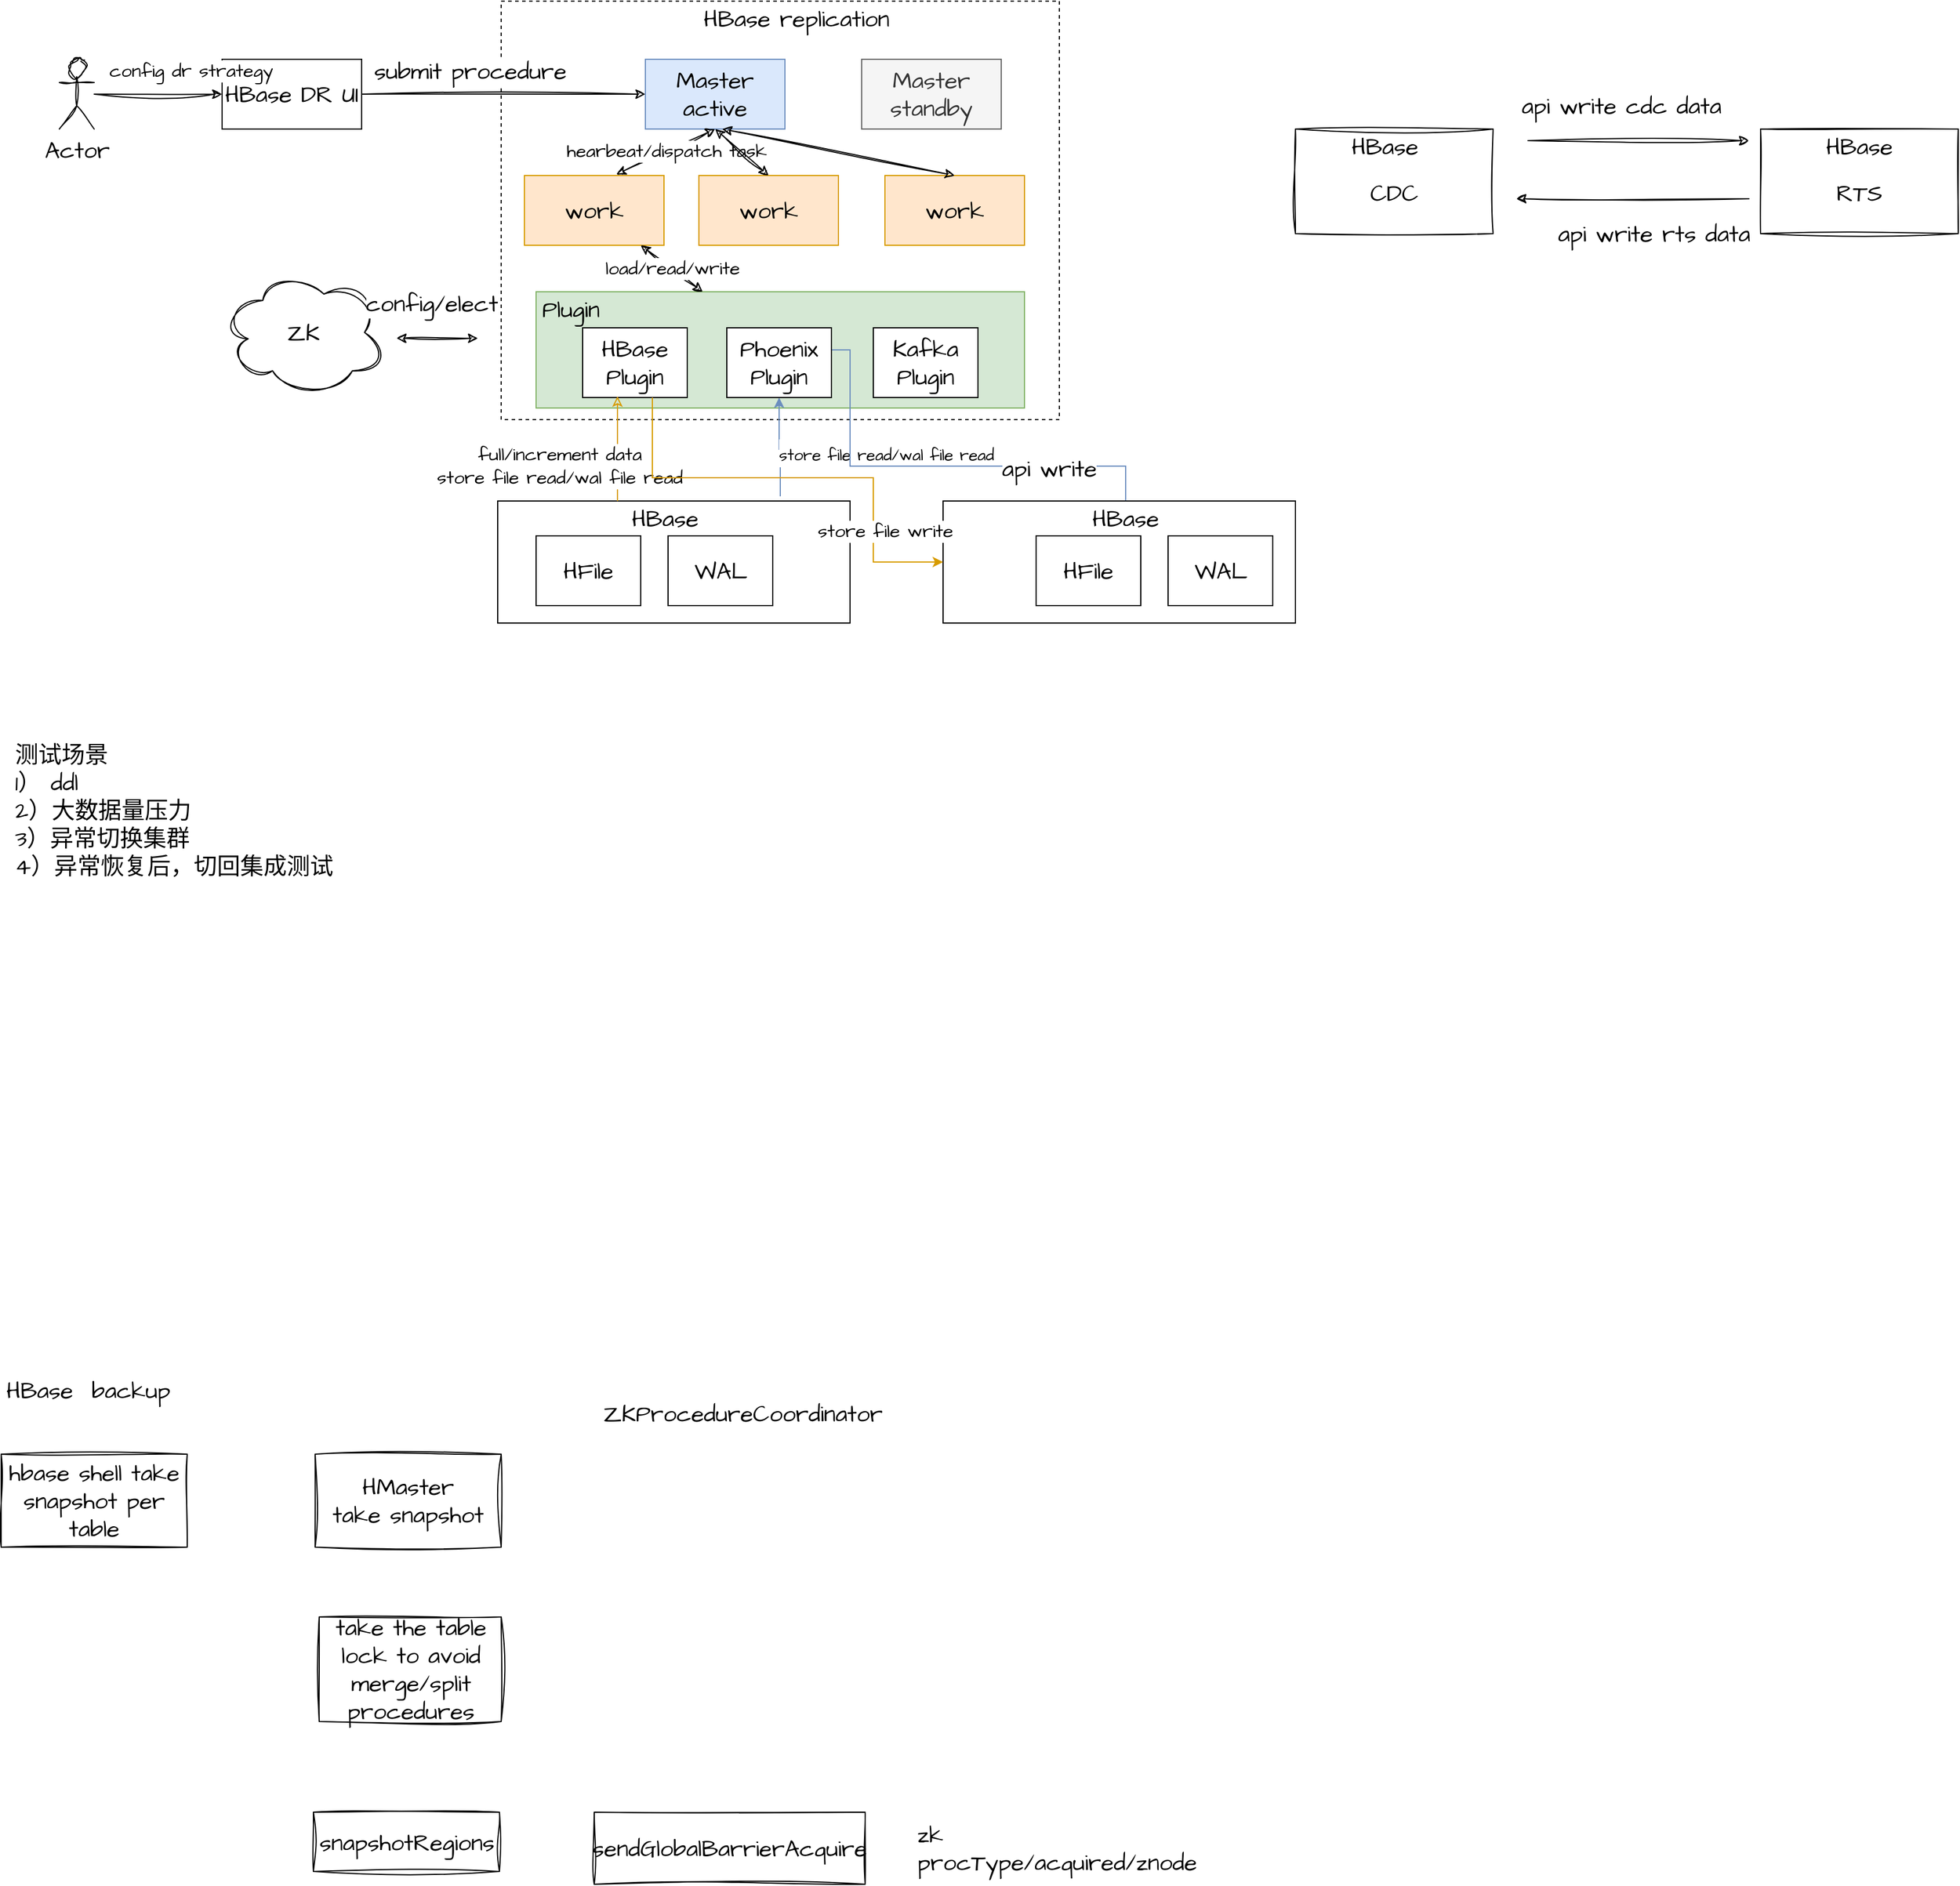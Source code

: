 <mxfile version="21.0.2" type="github">
  <diagram name="第 1 页" id="3pHl03Gl7KUIALnaz5sz">
    <mxGraphModel dx="1848" dy="697" grid="1" gridSize="10" guides="1" tooltips="1" connect="1" arrows="1" fold="1" page="1" pageScale="1" pageWidth="827" pageHeight="1169" math="0" shadow="0">
      <root>
        <mxCell id="0" />
        <mxCell id="1" parent="0" />
        <mxCell id="aoOViALbAzrnRGuM8VXM-10" value="" style="rounded=0;whiteSpace=wrap;html=1;hachureGap=4;fontFamily=Architects Daughter;fontSource=https%3A%2F%2Ffonts.googleapis.com%2Fcss%3Ffamily%3DArchitects%2BDaughter;fontSize=20;dashed=1;" vertex="1" parent="1">
          <mxGeometry x="290" y="70" width="480" height="360" as="geometry" />
        </mxCell>
        <mxCell id="aoOViALbAzrnRGuM8VXM-4" value="Master active" style="rounded=0;whiteSpace=wrap;html=1;hachureGap=4;fontFamily=Architects Daughter;fontSource=https%3A%2F%2Ffonts.googleapis.com%2Fcss%3Ffamily%3DArchitects%2BDaughter;fontSize=20;fillColor=#dae8fc;strokeColor=#6c8ebf;" vertex="1" parent="1">
          <mxGeometry x="414" y="120" width="120" height="60" as="geometry" />
        </mxCell>
        <mxCell id="aoOViALbAzrnRGuM8VXM-5" value="Master standby" style="rounded=0;whiteSpace=wrap;html=1;hachureGap=4;fontFamily=Architects Daughter;fontSource=https%3A%2F%2Ffonts.googleapis.com%2Fcss%3Ffamily%3DArchitects%2BDaughter;fontSize=20;fillColor=#f5f5f5;fontColor=#333333;strokeColor=#666666;" vertex="1" parent="1">
          <mxGeometry x="600" y="120" width="120" height="60" as="geometry" />
        </mxCell>
        <mxCell id="aoOViALbAzrnRGuM8VXM-6" value="work" style="rounded=0;whiteSpace=wrap;html=1;hachureGap=4;fontFamily=Architects Daughter;fontSource=https%3A%2F%2Ffonts.googleapis.com%2Fcss%3Ffamily%3DArchitects%2BDaughter;fontSize=20;fillColor=#ffe6cc;strokeColor=#d79b00;" vertex="1" parent="1">
          <mxGeometry x="310" y="220" width="120" height="60" as="geometry" />
        </mxCell>
        <mxCell id="aoOViALbAzrnRGuM8VXM-7" value="work" style="rounded=0;whiteSpace=wrap;html=1;hachureGap=4;fontFamily=Architects Daughter;fontSource=https%3A%2F%2Ffonts.googleapis.com%2Fcss%3Ffamily%3DArchitects%2BDaughter;fontSize=20;fillColor=#ffe6cc;strokeColor=#d79b00;" vertex="1" parent="1">
          <mxGeometry x="460" y="220" width="120" height="60" as="geometry" />
        </mxCell>
        <mxCell id="aoOViALbAzrnRGuM8VXM-8" value="work" style="rounded=0;whiteSpace=wrap;html=1;hachureGap=4;fontFamily=Architects Daughter;fontSource=https%3A%2F%2Ffonts.googleapis.com%2Fcss%3Ffamily%3DArchitects%2BDaughter;fontSize=20;fillColor=#ffe6cc;strokeColor=#d79b00;" vertex="1" parent="1">
          <mxGeometry x="620" y="220" width="120" height="60" as="geometry" />
        </mxCell>
        <mxCell id="aoOViALbAzrnRGuM8VXM-25" style="edgeStyle=orthogonalEdgeStyle;rounded=0;sketch=1;hachureGap=4;jiggle=2;curveFitting=1;orthogonalLoop=1;jettySize=auto;html=1;entryX=0;entryY=0.5;entryDx=0;entryDy=0;fontFamily=Architects Daughter;fontSource=https%3A%2F%2Ffonts.googleapis.com%2Fcss%3Ffamily%3DArchitects%2BDaughter;fontSize=16;" edge="1" parent="1" source="aoOViALbAzrnRGuM8VXM-9" target="aoOViALbAzrnRGuM8VXM-4">
          <mxGeometry relative="1" as="geometry" />
        </mxCell>
        <mxCell id="aoOViALbAzrnRGuM8VXM-26" value="submit procedure" style="edgeLabel;html=1;align=center;verticalAlign=middle;resizable=0;points=[];fontSize=20;fontFamily=Architects Daughter;" vertex="1" connectable="0" parent="aoOViALbAzrnRGuM8VXM-25">
          <mxGeometry x="-0.426" y="-4" relative="1" as="geometry">
            <mxPoint x="23" y="-24" as="offset" />
          </mxGeometry>
        </mxCell>
        <mxCell id="aoOViALbAzrnRGuM8VXM-9" value="HBase DR UI" style="rounded=0;whiteSpace=wrap;html=1;hachureGap=4;fontFamily=Architects Daughter;fontSource=https%3A%2F%2Ffonts.googleapis.com%2Fcss%3Ffamily%3DArchitects%2BDaughter;fontSize=20;" vertex="1" parent="1">
          <mxGeometry x="50" y="120" width="120" height="60" as="geometry" />
        </mxCell>
        <mxCell id="aoOViALbAzrnRGuM8VXM-15" value="" style="rounded=0;whiteSpace=wrap;html=1;hachureGap=4;fontFamily=Architects Daughter;fontSource=https%3A%2F%2Ffonts.googleapis.com%2Fcss%3Ffamily%3DArchitects%2BDaughter;fontSize=20;fillColor=#d5e8d4;strokeColor=#82b366;" vertex="1" parent="1">
          <mxGeometry x="320" y="320" width="420" height="100" as="geometry" />
        </mxCell>
        <mxCell id="aoOViALbAzrnRGuM8VXM-11" value="ZK" style="ellipse;shape=cloud;whiteSpace=wrap;html=1;sketch=1;hachureGap=4;jiggle=2;curveFitting=1;fontFamily=Architects Daughter;fontSource=https%3A%2F%2Ffonts.googleapis.com%2Fcss%3Ffamily%3DArchitects%2BDaughter;fontSize=20;" vertex="1" parent="1">
          <mxGeometry x="50" y="300" width="140" height="110" as="geometry" />
        </mxCell>
        <mxCell id="aoOViALbAzrnRGuM8VXM-12" value="HBase&lt;br&gt;Plugin" style="rounded=0;whiteSpace=wrap;html=1;hachureGap=4;fontFamily=Architects Daughter;fontSource=https%3A%2F%2Ffonts.googleapis.com%2Fcss%3Ffamily%3DArchitects%2BDaughter;fontSize=20;" vertex="1" parent="1">
          <mxGeometry x="360" y="351" width="90" height="60" as="geometry" />
        </mxCell>
        <mxCell id="aoOViALbAzrnRGuM8VXM-36" style="edgeStyle=orthogonalEdgeStyle;rounded=0;hachureGap=4;orthogonalLoop=1;jettySize=auto;html=1;fontFamily=Architects Daughter;fontSource=https%3A%2F%2Ffonts.googleapis.com%2Fcss%3Ffamily%3DArchitects%2BDaughter;fontSize=16;entryX=0.802;entryY=-0.038;entryDx=0;entryDy=0;entryPerimeter=0;endArrow=none;endFill=0;startArrow=classic;startFill=1;fillColor=#dae8fc;strokeColor=#6c8ebf;" edge="1" parent="1" source="aoOViALbAzrnRGuM8VXM-13" target="aoOViALbAzrnRGuM8VXM-27">
          <mxGeometry relative="1" as="geometry">
            <mxPoint x="529" y="490" as="targetPoint" />
          </mxGeometry>
        </mxCell>
        <mxCell id="aoOViALbAzrnRGuM8VXM-38" value="&lt;font style=&quot;font-size: 14px;&quot;&gt;store file read/wal file read&lt;/font&gt;" style="edgeLabel;html=1;align=center;verticalAlign=middle;resizable=0;points=[];fontSize=20;fontFamily=Architects Daughter;" vertex="1" connectable="0" parent="aoOViALbAzrnRGuM8VXM-36">
          <mxGeometry x="0.178" relative="1" as="geometry">
            <mxPoint x="91" y="-3" as="offset" />
          </mxGeometry>
        </mxCell>
        <mxCell id="aoOViALbAzrnRGuM8VXM-44" style="edgeStyle=orthogonalEdgeStyle;rounded=0;hachureGap=4;orthogonalLoop=1;jettySize=auto;html=1;entryX=0.5;entryY=0;entryDx=0;entryDy=0;fontFamily=Architects Daughter;fontSource=https%3A%2F%2Ffonts.googleapis.com%2Fcss%3Ffamily%3DArchitects%2BDaughter;fontSize=16;endArrow=none;endFill=0;exitX=1;exitY=0.5;exitDx=0;exitDy=0;fillColor=#dae8fc;strokeColor=#6c8ebf;" edge="1" parent="1" source="aoOViALbAzrnRGuM8VXM-13" target="aoOViALbAzrnRGuM8VXM-40">
          <mxGeometry relative="1" as="geometry">
            <Array as="points">
              <mxPoint x="590" y="370" />
              <mxPoint x="590" y="470" />
              <mxPoint x="827" y="470" />
            </Array>
          </mxGeometry>
        </mxCell>
        <mxCell id="aoOViALbAzrnRGuM8VXM-45" value="api write" style="edgeLabel;html=1;align=center;verticalAlign=middle;resizable=0;points=[];fontSize=20;fontFamily=Architects Daughter;" vertex="1" connectable="0" parent="aoOViALbAzrnRGuM8VXM-44">
          <mxGeometry x="0.658" y="-2" relative="1" as="geometry">
            <mxPoint x="-29" as="offset" />
          </mxGeometry>
        </mxCell>
        <mxCell id="aoOViALbAzrnRGuM8VXM-13" value="Phoenix&lt;br&gt;Plugin" style="rounded=0;whiteSpace=wrap;html=1;hachureGap=4;fontFamily=Architects Daughter;fontSource=https%3A%2F%2Ffonts.googleapis.com%2Fcss%3Ffamily%3DArchitects%2BDaughter;fontSize=20;" vertex="1" parent="1">
          <mxGeometry x="484" y="351" width="90" height="60" as="geometry" />
        </mxCell>
        <mxCell id="aoOViALbAzrnRGuM8VXM-14" value="Kafka&lt;br&gt;Plugin" style="rounded=0;whiteSpace=wrap;html=1;hachureGap=4;fontFamily=Architects Daughter;fontSource=https%3A%2F%2Ffonts.googleapis.com%2Fcss%3Ffamily%3DArchitects%2BDaughter;fontSize=20;" vertex="1" parent="1">
          <mxGeometry x="610" y="351" width="90" height="60" as="geometry" />
        </mxCell>
        <mxCell id="aoOViALbAzrnRGuM8VXM-16" value="hearbeat/dispatch task" style="endArrow=classic;startArrow=classic;html=1;rounded=0;sketch=1;hachureGap=4;jiggle=2;curveFitting=1;fontFamily=Architects Daughter;fontSource=https%3A%2F%2Ffonts.googleapis.com%2Fcss%3Ffamily%3DArchitects%2BDaughter;fontSize=16;exitX=0.658;exitY=-0.017;exitDx=0;exitDy=0;exitPerimeter=0;entryX=0.5;entryY=1;entryDx=0;entryDy=0;" edge="1" parent="1" source="aoOViALbAzrnRGuM8VXM-6" target="aoOViALbAzrnRGuM8VXM-4">
          <mxGeometry width="50" height="50" relative="1" as="geometry">
            <mxPoint x="400" y="240" as="sourcePoint" />
            <mxPoint x="450" y="190" as="targetPoint" />
          </mxGeometry>
        </mxCell>
        <mxCell id="aoOViALbAzrnRGuM8VXM-18" value="" style="endArrow=classic;startArrow=classic;html=1;rounded=0;sketch=1;hachureGap=4;jiggle=2;curveFitting=1;fontFamily=Architects Daughter;fontSource=https%3A%2F%2Ffonts.googleapis.com%2Fcss%3Ffamily%3DArchitects%2BDaughter;fontSize=16;exitX=0.5;exitY=0;exitDx=0;exitDy=0;entryX=0.5;entryY=1;entryDx=0;entryDy=0;" edge="1" parent="1" source="aoOViALbAzrnRGuM8VXM-7" target="aoOViALbAzrnRGuM8VXM-4">
          <mxGeometry width="50" height="50" relative="1" as="geometry">
            <mxPoint x="430" y="250" as="sourcePoint" />
            <mxPoint x="480" y="200" as="targetPoint" />
          </mxGeometry>
        </mxCell>
        <mxCell id="aoOViALbAzrnRGuM8VXM-19" value="" style="endArrow=classic;startArrow=classic;html=1;rounded=0;sketch=1;hachureGap=4;jiggle=2;curveFitting=1;fontFamily=Architects Daughter;fontSource=https%3A%2F%2Ffonts.googleapis.com%2Fcss%3Ffamily%3DArchitects%2BDaughter;fontSize=16;exitX=0.5;exitY=0;exitDx=0;exitDy=0;" edge="1" parent="1" source="aoOViALbAzrnRGuM8VXM-8">
          <mxGeometry width="50" height="50" relative="1" as="geometry">
            <mxPoint x="530" y="250" as="sourcePoint" />
            <mxPoint x="480" y="180" as="targetPoint" />
          </mxGeometry>
        </mxCell>
        <mxCell id="aoOViALbAzrnRGuM8VXM-20" value="load/read/write" style="endArrow=classic;startArrow=classic;html=1;rounded=0;sketch=1;hachureGap=4;jiggle=2;curveFitting=1;fontFamily=Architects Daughter;fontSource=https%3A%2F%2Ffonts.googleapis.com%2Fcss%3Ffamily%3DArchitects%2BDaughter;fontSize=16;" edge="1" parent="1" source="aoOViALbAzrnRGuM8VXM-15">
          <mxGeometry width="50" height="50" relative="1" as="geometry">
            <mxPoint x="360" y="330" as="sourcePoint" />
            <mxPoint x="410" y="280" as="targetPoint" />
          </mxGeometry>
        </mxCell>
        <mxCell id="aoOViALbAzrnRGuM8VXM-21" value="" style="endArrow=classic;startArrow=classic;html=1;rounded=0;sketch=1;hachureGap=4;jiggle=2;curveFitting=1;fontFamily=Architects Daughter;fontSource=https%3A%2F%2Ffonts.googleapis.com%2Fcss%3Ffamily%3DArchitects%2BDaughter;fontSize=16;" edge="1" parent="1">
          <mxGeometry width="50" height="50" relative="1" as="geometry">
            <mxPoint x="200" y="360" as="sourcePoint" />
            <mxPoint x="270" y="360" as="targetPoint" />
          </mxGeometry>
        </mxCell>
        <mxCell id="aoOViALbAzrnRGuM8VXM-22" value="config/elect" style="edgeLabel;html=1;align=center;verticalAlign=middle;resizable=0;points=[];fontSize=20;fontFamily=Architects Daughter;" vertex="1" connectable="0" parent="aoOViALbAzrnRGuM8VXM-21">
          <mxGeometry x="-0.086" y="-3" relative="1" as="geometry">
            <mxPoint x="-2" y="-33" as="offset" />
          </mxGeometry>
        </mxCell>
        <mxCell id="aoOViALbAzrnRGuM8VXM-24" value="config dr strategy" style="edgeStyle=orthogonalEdgeStyle;rounded=0;sketch=1;hachureGap=4;jiggle=2;curveFitting=1;orthogonalLoop=1;jettySize=auto;html=1;entryX=0;entryY=0.5;entryDx=0;entryDy=0;fontFamily=Architects Daughter;fontSource=https%3A%2F%2Ffonts.googleapis.com%2Fcss%3Ffamily%3DArchitects%2BDaughter;fontSize=16;" edge="1" parent="1" source="aoOViALbAzrnRGuM8VXM-23" target="aoOViALbAzrnRGuM8VXM-9">
          <mxGeometry x="0.5" y="20" relative="1" as="geometry">
            <mxPoint as="offset" />
          </mxGeometry>
        </mxCell>
        <mxCell id="aoOViALbAzrnRGuM8VXM-23" value="Actor" style="shape=umlActor;verticalLabelPosition=bottom;verticalAlign=top;html=1;outlineConnect=0;sketch=1;hachureGap=4;jiggle=2;curveFitting=1;fontFamily=Architects Daughter;fontSource=https%3A%2F%2Ffonts.googleapis.com%2Fcss%3Ffamily%3DArchitects%2BDaughter;fontSize=20;" vertex="1" parent="1">
          <mxGeometry x="-90" y="120" width="30" height="60" as="geometry" />
        </mxCell>
        <mxCell id="aoOViALbAzrnRGuM8VXM-27" value="" style="rounded=0;whiteSpace=wrap;html=1;hachureGap=4;fontFamily=Architects Daughter;fontSource=https%3A%2F%2Ffonts.googleapis.com%2Fcss%3Ffamily%3DArchitects%2BDaughter;fontSize=20;" vertex="1" parent="1">
          <mxGeometry x="287" y="500" width="303" height="105" as="geometry" />
        </mxCell>
        <mxCell id="aoOViALbAzrnRGuM8VXM-28" value="HBase" style="text;html=1;strokeColor=none;fillColor=none;align=center;verticalAlign=middle;whiteSpace=wrap;rounded=0;fontSize=20;fontFamily=Architects Daughter;" vertex="1" parent="1">
          <mxGeometry x="337.5" y="500" width="186" height="30" as="geometry" />
        </mxCell>
        <mxCell id="aoOViALbAzrnRGuM8VXM-30" value="HFile" style="rounded=0;whiteSpace=wrap;html=1;hachureGap=4;fontFamily=Architects Daughter;fontSource=https%3A%2F%2Ffonts.googleapis.com%2Fcss%3Ffamily%3DArchitects%2BDaughter;fontSize=20;" vertex="1" parent="1">
          <mxGeometry x="320" y="530" width="90" height="60" as="geometry" />
        </mxCell>
        <mxCell id="aoOViALbAzrnRGuM8VXM-31" value="WAL" style="rounded=0;whiteSpace=wrap;html=1;hachureGap=4;fontFamily=Architects Daughter;fontSource=https%3A%2F%2Ffonts.googleapis.com%2Fcss%3Ffamily%3DArchitects%2BDaughter;fontSize=20;" vertex="1" parent="1">
          <mxGeometry x="433.5" y="530" width="90" height="60" as="geometry" />
        </mxCell>
        <mxCell id="aoOViALbAzrnRGuM8VXM-34" value="full/increment data&lt;br&gt;store file read/wal file read" style="endArrow=none;html=1;rounded=0;hachureGap=4;fontFamily=Architects Daughter;fontSource=https%3A%2F%2Ffonts.googleapis.com%2Fcss%3Ffamily%3DArchitects%2BDaughter;fontSize=16;endFill=0;startArrow=classic;startFill=0;fillColor=#ffe6cc;strokeColor=#d79b00;" edge="1" parent="1">
          <mxGeometry x="0.333" y="-50" width="50" height="50" relative="1" as="geometry">
            <mxPoint x="390" y="410" as="sourcePoint" />
            <mxPoint x="390" y="500" as="targetPoint" />
            <mxPoint as="offset" />
          </mxGeometry>
        </mxCell>
        <mxCell id="aoOViALbAzrnRGuM8VXM-39" value="" style="rounded=0;whiteSpace=wrap;html=1;hachureGap=4;fontFamily=Architects Daughter;fontSource=https%3A%2F%2Ffonts.googleapis.com%2Fcss%3Ffamily%3DArchitects%2BDaughter;fontSize=20;" vertex="1" parent="1">
          <mxGeometry x="670" y="500" width="303" height="105" as="geometry" />
        </mxCell>
        <mxCell id="aoOViALbAzrnRGuM8VXM-40" value="HBase" style="text;html=1;strokeColor=none;fillColor=none;align=center;verticalAlign=middle;whiteSpace=wrap;rounded=0;fontSize=20;fontFamily=Architects Daughter;" vertex="1" parent="1">
          <mxGeometry x="797" y="500" width="60" height="30" as="geometry" />
        </mxCell>
        <mxCell id="aoOViALbAzrnRGuM8VXM-41" value="HFile" style="rounded=0;whiteSpace=wrap;html=1;hachureGap=4;fontFamily=Architects Daughter;fontSource=https%3A%2F%2Ffonts.googleapis.com%2Fcss%3Ffamily%3DArchitects%2BDaughter;fontSize=20;" vertex="1" parent="1">
          <mxGeometry x="750" y="530" width="90" height="60" as="geometry" />
        </mxCell>
        <mxCell id="aoOViALbAzrnRGuM8VXM-42" value="WAL" style="rounded=0;whiteSpace=wrap;html=1;hachureGap=4;fontFamily=Architects Daughter;fontSource=https%3A%2F%2Ffonts.googleapis.com%2Fcss%3Ffamily%3DArchitects%2BDaughter;fontSize=20;" vertex="1" parent="1">
          <mxGeometry x="863.5" y="530" width="90" height="60" as="geometry" />
        </mxCell>
        <mxCell id="aoOViALbAzrnRGuM8VXM-43" value="store file write" style="edgeStyle=orthogonalEdgeStyle;rounded=0;hachureGap=4;orthogonalLoop=1;jettySize=auto;html=1;entryX=0;entryY=0.5;entryDx=0;entryDy=0;fontFamily=Architects Daughter;fontSource=https%3A%2F%2Ffonts.googleapis.com%2Fcss%3Ffamily%3DArchitects%2BDaughter;fontSize=16;fillColor=#ffe6cc;strokeColor=#d79b00;" edge="1" parent="1" source="aoOViALbAzrnRGuM8VXM-12" target="aoOViALbAzrnRGuM8VXM-39">
          <mxGeometry x="0.557" y="10" relative="1" as="geometry">
            <Array as="points">
              <mxPoint x="420" y="480" />
              <mxPoint x="610" y="480" />
              <mxPoint x="610" y="553" />
            </Array>
            <mxPoint as="offset" />
          </mxGeometry>
        </mxCell>
        <mxCell id="aoOViALbAzrnRGuM8VXM-46" value="HBase replication&amp;nbsp;" style="text;html=1;strokeColor=none;fillColor=none;align=center;verticalAlign=middle;whiteSpace=wrap;rounded=0;fontSize=20;fontFamily=Architects Daughter;" vertex="1" parent="1">
          <mxGeometry x="450" y="70" width="196" height="30" as="geometry" />
        </mxCell>
        <mxCell id="aoOViALbAzrnRGuM8VXM-50" value="Plugin" style="text;html=1;strokeColor=none;fillColor=none;align=center;verticalAlign=middle;whiteSpace=wrap;rounded=0;fontSize=20;fontFamily=Architects Daughter;" vertex="1" parent="1">
          <mxGeometry x="320" y="320" width="60" height="30" as="geometry" />
        </mxCell>
        <mxCell id="aoOViALbAzrnRGuM8VXM-51" value="hbase shell take snapshot per table" style="rounded=0;whiteSpace=wrap;html=1;sketch=1;hachureGap=4;jiggle=2;curveFitting=1;fontFamily=Architects Daughter;fontSource=https%3A%2F%2Ffonts.googleapis.com%2Fcss%3Ffamily%3DArchitects%2BDaughter;fontSize=20;" vertex="1" parent="1">
          <mxGeometry x="-140" y="1320" width="160" height="80" as="geometry" />
        </mxCell>
        <mxCell id="aoOViALbAzrnRGuM8VXM-52" value="HMaster&lt;br&gt;take snapshot" style="rounded=0;whiteSpace=wrap;html=1;sketch=1;hachureGap=4;jiggle=2;curveFitting=1;fontFamily=Architects Daughter;fontSource=https%3A%2F%2Ffonts.googleapis.com%2Fcss%3Ffamily%3DArchitects%2BDaughter;fontSize=20;" vertex="1" parent="1">
          <mxGeometry x="130" y="1320" width="160" height="80" as="geometry" />
        </mxCell>
        <mxCell id="aoOViALbAzrnRGuM8VXM-53" value="take the table lock to avoid merge/split procedures" style="rounded=0;whiteSpace=wrap;html=1;sketch=1;hachureGap=4;jiggle=2;curveFitting=1;fontFamily=Architects Daughter;fontSource=https%3A%2F%2Ffonts.googleapis.com%2Fcss%3Ffamily%3DArchitects%2BDaughter;fontSize=20;" vertex="1" parent="1">
          <mxGeometry x="133.5" y="1460" width="156.5" height="90" as="geometry" />
        </mxCell>
        <mxCell id="aoOViALbAzrnRGuM8VXM-54" value="HBase &amp;nbsp;backup" style="text;html=1;strokeColor=none;fillColor=none;align=center;verticalAlign=middle;whiteSpace=wrap;rounded=0;fontSize=20;fontFamily=Architects Daughter;" vertex="1" parent="1">
          <mxGeometry x="-140" y="1250" width="150" height="30" as="geometry" />
        </mxCell>
        <mxCell id="aoOViALbAzrnRGuM8VXM-55" value="snapshotRegions" style="rounded=0;whiteSpace=wrap;html=1;sketch=1;hachureGap=4;jiggle=2;curveFitting=1;fontFamily=Architects Daughter;fontSource=https%3A%2F%2Ffonts.googleapis.com%2Fcss%3Ffamily%3DArchitects%2BDaughter;fontSize=20;" vertex="1" parent="1">
          <mxGeometry x="128.5" y="1628" width="160" height="51" as="geometry" />
        </mxCell>
        <mxCell id="aoOViALbAzrnRGuM8VXM-57" value="sendGlobalBarrierAcquire" style="rounded=0;whiteSpace=wrap;html=1;sketch=1;hachureGap=4;jiggle=2;curveFitting=1;fontFamily=Architects Daughter;fontSource=https%3A%2F%2Ffonts.googleapis.com%2Fcss%3Ffamily%3DArchitects%2BDaughter;fontSize=20;" vertex="1" parent="1">
          <mxGeometry x="370" y="1628" width="233" height="62" as="geometry" />
        </mxCell>
        <mxCell id="aoOViALbAzrnRGuM8VXM-58" value="ZKProcedureCoordinator" style="text;html=1;strokeColor=none;fillColor=none;align=center;verticalAlign=middle;whiteSpace=wrap;rounded=0;fontSize=20;fontFamily=Architects Daughter;" vertex="1" parent="1">
          <mxGeometry x="423" y="1270" width="150" height="30" as="geometry" />
        </mxCell>
        <mxCell id="aoOViALbAzrnRGuM8VXM-59" value="zk&lt;br&gt;procType/acquired/znode" style="text;html=1;strokeColor=none;fillColor=none;align=left;verticalAlign=middle;whiteSpace=wrap;rounded=0;fontSize=20;fontFamily=Architects Daughter;" vertex="1" parent="1">
          <mxGeometry x="646" y="1644" width="60" height="30" as="geometry" />
        </mxCell>
        <mxCell id="aoOViALbAzrnRGuM8VXM-60" value="" style="rounded=0;whiteSpace=wrap;html=1;sketch=1;hachureGap=4;jiggle=2;curveFitting=1;fontFamily=Architects Daughter;fontSource=https%3A%2F%2Ffonts.googleapis.com%2Fcss%3Ffamily%3DArchitects%2BDaughter;fontSize=20;" vertex="1" parent="1">
          <mxGeometry x="973" y="180" width="170" height="90" as="geometry" />
        </mxCell>
        <mxCell id="aoOViALbAzrnRGuM8VXM-61" value="CDC" style="text;html=1;strokeColor=none;fillColor=none;align=center;verticalAlign=middle;whiteSpace=wrap;rounded=0;fontSize=20;fontFamily=Architects Daughter;" vertex="1" parent="1">
          <mxGeometry x="1028" y="220" width="60" height="30" as="geometry" />
        </mxCell>
        <mxCell id="aoOViALbAzrnRGuM8VXM-62" value="" style="rounded=0;whiteSpace=wrap;html=1;sketch=1;hachureGap=4;jiggle=2;curveFitting=1;fontFamily=Architects Daughter;fontSource=https%3A%2F%2Ffonts.googleapis.com%2Fcss%3Ffamily%3DArchitects%2BDaughter;fontSize=20;" vertex="1" parent="1">
          <mxGeometry x="1373" y="180" width="170" height="90" as="geometry" />
        </mxCell>
        <mxCell id="aoOViALbAzrnRGuM8VXM-63" value="RTS" style="text;html=1;strokeColor=none;fillColor=none;align=center;verticalAlign=middle;whiteSpace=wrap;rounded=0;fontSize=20;fontFamily=Architects Daughter;" vertex="1" parent="1">
          <mxGeometry x="1428" y="220" width="60" height="30" as="geometry" />
        </mxCell>
        <mxCell id="aoOViALbAzrnRGuM8VXM-64" value="" style="endArrow=classic;html=1;rounded=0;sketch=1;hachureGap=4;jiggle=2;curveFitting=1;fontFamily=Architects Daughter;fontSource=https%3A%2F%2Ffonts.googleapis.com%2Fcss%3Ffamily%3DArchitects%2BDaughter;fontSize=16;" edge="1" parent="1">
          <mxGeometry width="50" height="50" relative="1" as="geometry">
            <mxPoint x="1173" y="190" as="sourcePoint" />
            <mxPoint x="1363" y="190" as="targetPoint" />
          </mxGeometry>
        </mxCell>
        <mxCell id="aoOViALbAzrnRGuM8VXM-65" value="api write cdc data" style="edgeLabel;html=1;align=center;verticalAlign=middle;resizable=0;points=[];fontSize=20;fontFamily=Architects Daughter;" vertex="1" connectable="0" parent="aoOViALbAzrnRGuM8VXM-64">
          <mxGeometry y="4" relative="1" as="geometry">
            <mxPoint x="-15" y="-26" as="offset" />
          </mxGeometry>
        </mxCell>
        <mxCell id="aoOViALbAzrnRGuM8VXM-66" value="" style="endArrow=classic;html=1;rounded=0;sketch=1;hachureGap=4;jiggle=2;curveFitting=1;fontFamily=Architects Daughter;fontSource=https%3A%2F%2Ffonts.googleapis.com%2Fcss%3Ffamily%3DArchitects%2BDaughter;fontSize=16;" edge="1" parent="1">
          <mxGeometry width="50" height="50" relative="1" as="geometry">
            <mxPoint x="1363" y="240" as="sourcePoint" />
            <mxPoint x="1163" y="240" as="targetPoint" />
            <Array as="points" />
          </mxGeometry>
        </mxCell>
        <mxCell id="aoOViALbAzrnRGuM8VXM-67" value="api write rts data" style="edgeLabel;html=1;align=center;verticalAlign=middle;resizable=0;points=[];fontSize=20;fontFamily=Architects Daughter;" vertex="1" connectable="0" parent="aoOViALbAzrnRGuM8VXM-66">
          <mxGeometry x="-0.364" y="1" relative="1" as="geometry">
            <mxPoint x="-19" y="29" as="offset" />
          </mxGeometry>
        </mxCell>
        <mxCell id="aoOViALbAzrnRGuM8VXM-70" value="HBase" style="text;html=1;strokeColor=none;fillColor=none;align=center;verticalAlign=middle;whiteSpace=wrap;rounded=0;fontSize=20;fontFamily=Architects Daughter;" vertex="1" parent="1">
          <mxGeometry x="1020" y="180" width="60" height="30" as="geometry" />
        </mxCell>
        <mxCell id="aoOViALbAzrnRGuM8VXM-71" value="HBase" style="text;html=1;strokeColor=none;fillColor=none;align=center;verticalAlign=middle;whiteSpace=wrap;rounded=0;fontSize=20;fontFamily=Architects Daughter;" vertex="1" parent="1">
          <mxGeometry x="1428" y="180" width="60" height="30" as="geometry" />
        </mxCell>
        <mxCell id="aoOViALbAzrnRGuM8VXM-74" value="测试场景&lt;br&gt;1） ddl&lt;br&gt;2）大数据量压力&lt;br&gt;3）异常切换集群&lt;br&gt;4）异常恢复后，切回集成测试" style="text;html=1;strokeColor=none;fillColor=none;align=left;verticalAlign=top;whiteSpace=wrap;rounded=0;fontSize=20;fontFamily=Architects Daughter;" vertex="1" parent="1">
          <mxGeometry x="-130" y="700" width="450" height="160" as="geometry" />
        </mxCell>
      </root>
    </mxGraphModel>
  </diagram>
</mxfile>
